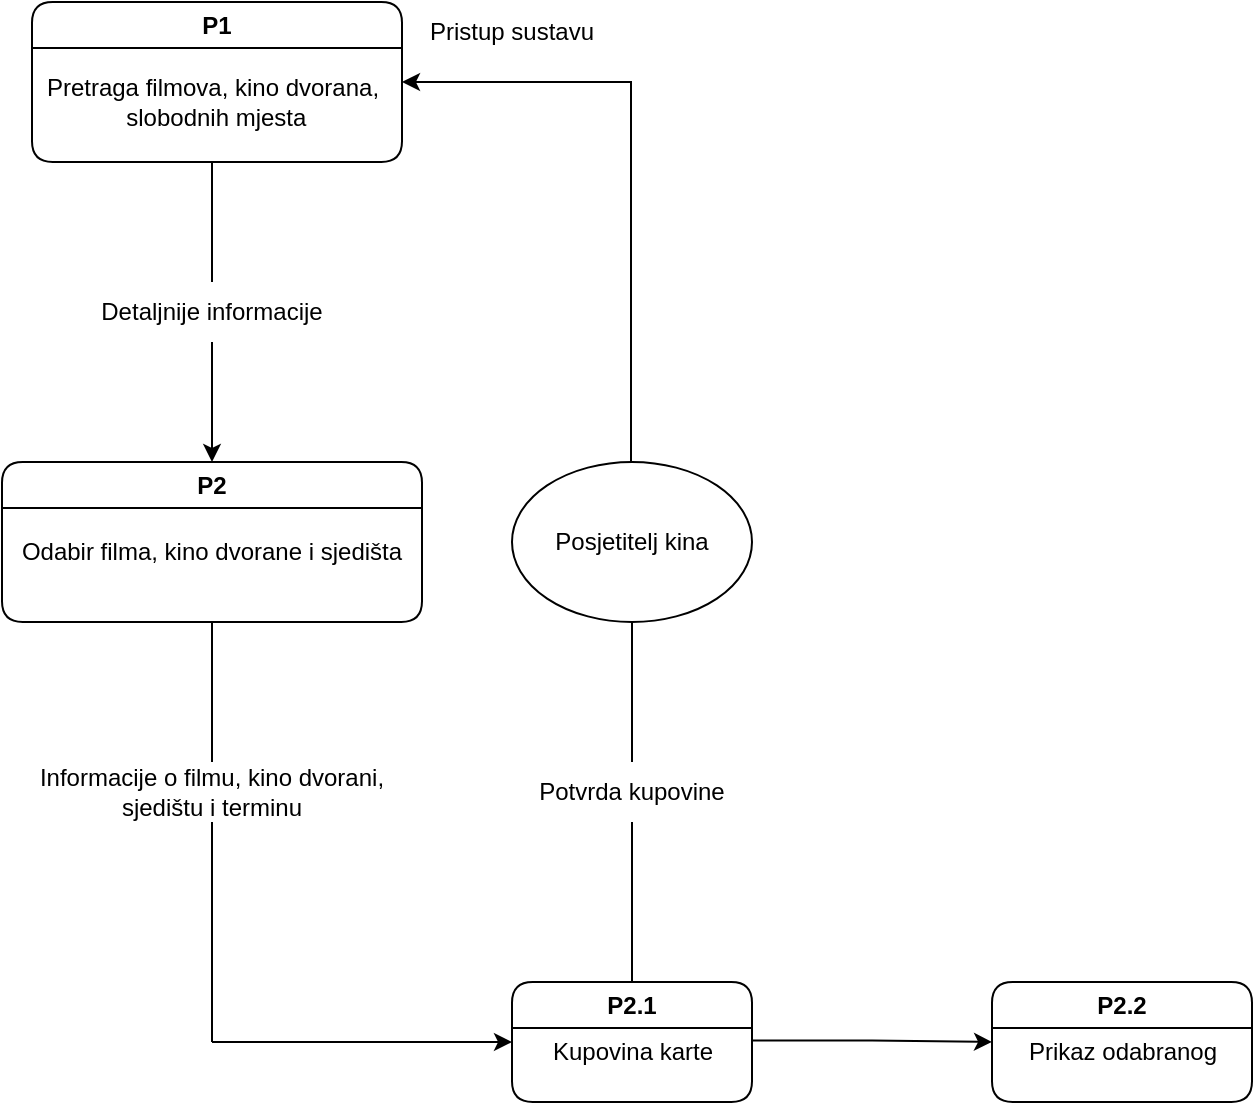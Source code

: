 <mxfile version="27.1.6">
  <diagram name="Page-1" id="YNH3-isbx7ssDm_zUuXM">
    <mxGraphModel dx="1306" dy="736" grid="1" gridSize="10" guides="1" tooltips="1" connect="1" arrows="1" fold="1" page="1" pageScale="1" pageWidth="850" pageHeight="1100" background="none" math="0" shadow="0">
      <root>
        <mxCell id="0" />
        <mxCell id="1" parent="0" />
        <mxCell id="gl2Lm_Q9qtBqjQSu7fJN-1" value="Posjetitelj kina" style="ellipse;whiteSpace=wrap;html=1;" vertex="1" parent="1">
          <mxGeometry x="340" y="350" width="120" height="80" as="geometry" />
        </mxCell>
        <mxCell id="gl2Lm_Q9qtBqjQSu7fJN-2" value="" style="endArrow=none;html=1;rounded=0;" edge="1" parent="1">
          <mxGeometry width="50" height="50" relative="1" as="geometry">
            <mxPoint x="399.5" y="350" as="sourcePoint" />
            <mxPoint x="399.5" y="160" as="targetPoint" />
          </mxGeometry>
        </mxCell>
        <mxCell id="gl2Lm_Q9qtBqjQSu7fJN-3" value="" style="endArrow=classic;html=1;rounded=0;" edge="1" parent="1" target="gl2Lm_Q9qtBqjQSu7fJN-4">
          <mxGeometry width="50" height="50" relative="1" as="geometry">
            <mxPoint x="400" y="160" as="sourcePoint" />
            <mxPoint x="270" y="160" as="targetPoint" />
          </mxGeometry>
        </mxCell>
        <mxCell id="gl2Lm_Q9qtBqjQSu7fJN-4" value="P1" style="swimlane;whiteSpace=wrap;html=1;rounded=1;" vertex="1" parent="1">
          <mxGeometry x="100" y="120" width="185" height="80" as="geometry" />
        </mxCell>
        <mxCell id="gl2Lm_Q9qtBqjQSu7fJN-8" value="&lt;div&gt;Pretraga filmova, kino dvorana,&lt;/div&gt;&lt;div&gt;&amp;nbsp;slobodnih mjesta&lt;/div&gt;" style="text;html=1;align=center;verticalAlign=middle;resizable=0;points=[];autosize=1;strokeColor=none;fillColor=none;" vertex="1" parent="gl2Lm_Q9qtBqjQSu7fJN-4">
          <mxGeometry x="-5" y="30" width="190" height="40" as="geometry" />
        </mxCell>
        <mxCell id="gl2Lm_Q9qtBqjQSu7fJN-9" value="" style="endArrow=none;html=1;rounded=0;exitX=0.5;exitY=0;exitDx=0;exitDy=0;" edge="1" parent="1" source="gl2Lm_Q9qtBqjQSu7fJN-12">
          <mxGeometry width="50" height="50" relative="1" as="geometry">
            <mxPoint x="190" y="280" as="sourcePoint" />
            <mxPoint x="190" y="200" as="targetPoint" />
          </mxGeometry>
        </mxCell>
        <mxCell id="gl2Lm_Q9qtBqjQSu7fJN-12" value="Detaljnije informacije" style="text;html=1;align=center;verticalAlign=middle;whiteSpace=wrap;rounded=0;" vertex="1" parent="1">
          <mxGeometry x="130" y="260" width="120" height="30" as="geometry" />
        </mxCell>
        <mxCell id="gl2Lm_Q9qtBqjQSu7fJN-14" value="P2" style="swimlane;whiteSpace=wrap;html=1;rounded=1;startSize=23;" vertex="1" parent="1">
          <mxGeometry x="85" y="350" width="210" height="80" as="geometry" />
        </mxCell>
        <mxCell id="gl2Lm_Q9qtBqjQSu7fJN-15" value="Odabir filma, kino dvorane i sjedišta" style="text;html=1;align=center;verticalAlign=middle;whiteSpace=wrap;rounded=0;" vertex="1" parent="gl2Lm_Q9qtBqjQSu7fJN-14">
          <mxGeometry x="5" y="30" width="200" height="30" as="geometry" />
        </mxCell>
        <mxCell id="gl2Lm_Q9qtBqjQSu7fJN-16" value="" style="endArrow=none;html=1;rounded=0;exitX=0.5;exitY=0;exitDx=0;exitDy=0;" edge="1" parent="1" source="gl2Lm_Q9qtBqjQSu7fJN-18">
          <mxGeometry width="50" height="50" relative="1" as="geometry">
            <mxPoint x="190" y="470" as="sourcePoint" />
            <mxPoint x="190" y="430" as="targetPoint" />
          </mxGeometry>
        </mxCell>
        <mxCell id="gl2Lm_Q9qtBqjQSu7fJN-18" value="Informacije o filmu, kino dvorani, sjedištu i terminu" style="text;html=1;align=center;verticalAlign=middle;whiteSpace=wrap;rounded=0;" vertex="1" parent="1">
          <mxGeometry x="90" y="500" width="200" height="30" as="geometry" />
        </mxCell>
        <mxCell id="gl2Lm_Q9qtBqjQSu7fJN-23" value="" style="endArrow=classic;html=1;rounded=0;entryX=0.5;entryY=0;entryDx=0;entryDy=0;" edge="1" parent="1" target="gl2Lm_Q9qtBqjQSu7fJN-14">
          <mxGeometry width="50" height="50" relative="1" as="geometry">
            <mxPoint x="190" y="290" as="sourcePoint" />
            <mxPoint x="240" y="240" as="targetPoint" />
          </mxGeometry>
        </mxCell>
        <mxCell id="gl2Lm_Q9qtBqjQSu7fJN-24" value="" style="endArrow=none;html=1;rounded=0;entryX=0.5;entryY=1;entryDx=0;entryDy=0;" edge="1" parent="1" target="gl2Lm_Q9qtBqjQSu7fJN-18">
          <mxGeometry width="50" height="50" relative="1" as="geometry">
            <mxPoint x="190" y="640" as="sourcePoint" />
            <mxPoint x="190" y="540" as="targetPoint" />
          </mxGeometry>
        </mxCell>
        <mxCell id="gl2Lm_Q9qtBqjQSu7fJN-27" value="" style="endArrow=classic;html=1;rounded=0;" edge="1" parent="1">
          <mxGeometry width="50" height="50" relative="1" as="geometry">
            <mxPoint x="190" y="640" as="sourcePoint" />
            <mxPoint x="340.0" y="640" as="targetPoint" />
          </mxGeometry>
        </mxCell>
        <mxCell id="gl2Lm_Q9qtBqjQSu7fJN-28" value="P2.1" style="swimlane;whiteSpace=wrap;html=1;rounded=1;" vertex="1" parent="1">
          <mxGeometry x="340" y="610" width="120" height="60" as="geometry" />
        </mxCell>
        <mxCell id="gl2Lm_Q9qtBqjQSu7fJN-29" value="Kupovina karte" style="text;html=1;align=center;verticalAlign=middle;resizable=0;points=[];autosize=1;strokeColor=none;fillColor=none;" vertex="1" parent="gl2Lm_Q9qtBqjQSu7fJN-28">
          <mxGeometry x="10" y="20" width="100" height="30" as="geometry" />
        </mxCell>
        <mxCell id="gl2Lm_Q9qtBqjQSu7fJN-30" value="" style="endArrow=none;html=1;rounded=0;entryX=0.5;entryY=1;entryDx=0;entryDy=0;exitX=0.5;exitY=0;exitDx=0;exitDy=0;" edge="1" parent="1" source="gl2Lm_Q9qtBqjQSu7fJN-31" target="gl2Lm_Q9qtBqjQSu7fJN-1">
          <mxGeometry width="50" height="50" relative="1" as="geometry">
            <mxPoint x="400" y="480" as="sourcePoint" />
            <mxPoint x="450" y="450" as="targetPoint" />
          </mxGeometry>
        </mxCell>
        <mxCell id="gl2Lm_Q9qtBqjQSu7fJN-31" value="Potvrda kupovine" style="text;html=1;align=center;verticalAlign=middle;whiteSpace=wrap;rounded=0;" vertex="1" parent="1">
          <mxGeometry x="345" y="500" width="110" height="30" as="geometry" />
        </mxCell>
        <mxCell id="gl2Lm_Q9qtBqjQSu7fJN-33" value="" style="endArrow=classic;html=1;rounded=0;entryX=0;entryY=0.5;entryDx=0;entryDy=0;" edge="1" parent="1" target="gl2Lm_Q9qtBqjQSu7fJN-34">
          <mxGeometry width="50" height="50" relative="1" as="geometry">
            <mxPoint x="460" y="639.29" as="sourcePoint" />
            <mxPoint x="590.0" y="639.29" as="targetPoint" />
            <Array as="points">
              <mxPoint x="520" y="639.29" />
            </Array>
          </mxGeometry>
        </mxCell>
        <mxCell id="gl2Lm_Q9qtBqjQSu7fJN-34" value="P2.2" style="swimlane;whiteSpace=wrap;html=1;rounded=1;" vertex="1" parent="1">
          <mxGeometry x="580" y="610" width="130" height="60" as="geometry" />
        </mxCell>
        <mxCell id="gl2Lm_Q9qtBqjQSu7fJN-35" value="Prikaz odabranog" style="text;html=1;align=center;verticalAlign=middle;resizable=0;points=[];autosize=1;strokeColor=none;fillColor=none;" vertex="1" parent="gl2Lm_Q9qtBqjQSu7fJN-34">
          <mxGeometry x="5" y="20" width="120" height="30" as="geometry" />
        </mxCell>
        <mxCell id="gl2Lm_Q9qtBqjQSu7fJN-38" value="" style="endArrow=none;html=1;rounded=0;entryX=0.5;entryY=0;entryDx=0;entryDy=0;" edge="1" parent="1" target="gl2Lm_Q9qtBqjQSu7fJN-28">
          <mxGeometry width="50" height="50" relative="1" as="geometry">
            <mxPoint x="400" y="530" as="sourcePoint" />
            <mxPoint x="450" y="480" as="targetPoint" />
          </mxGeometry>
        </mxCell>
        <mxCell id="gl2Lm_Q9qtBqjQSu7fJN-39" value="Pristup sustavu" style="text;html=1;align=center;verticalAlign=middle;whiteSpace=wrap;rounded=0;" vertex="1" parent="1">
          <mxGeometry x="295" y="120" width="90" height="30" as="geometry" />
        </mxCell>
      </root>
    </mxGraphModel>
  </diagram>
</mxfile>
